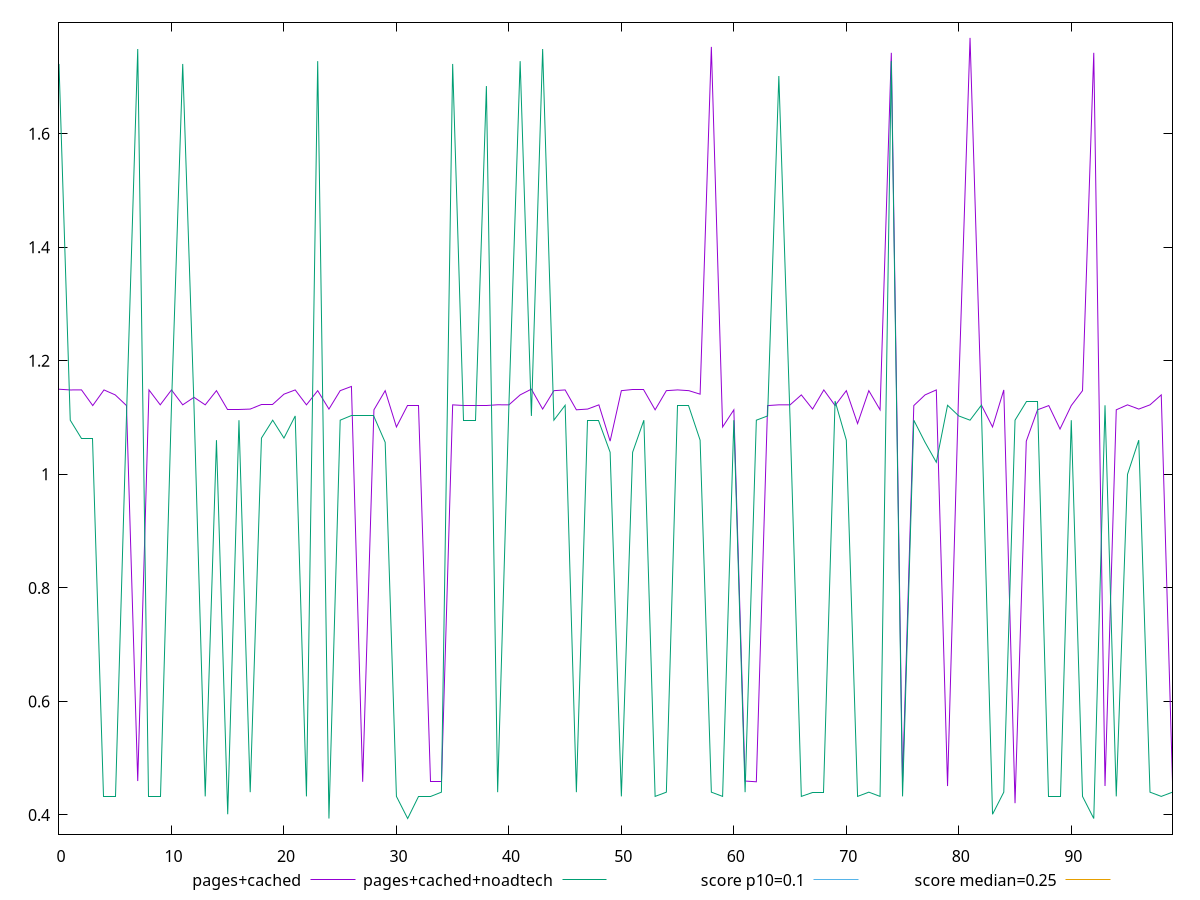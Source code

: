 reset

$pagesCached <<EOF
0 1.15004453086853
1 1.1487652339935301
2 1.1488850917816162
3 1.121230978012085
4 1.1487898769378662
5 1.1400473022460935
6 1.121230978012085
7 0.45963368797302245
8 1.1488264980316163
9 1.122510274887085
10 1.1487898769378662
11 1.122510274887085
12 1.135771993637085
13 1.122510274887085
14 1.1475105800628662
15 1.1137677001953123
16 1.1137677001953123
17 1.1150469970703123
18 1.122510274887085
19 1.1225102748870848
20 1.1413265991210935
21 1.1487898769378662
22 1.122510274887085
23 1.1475105800628662
24 1.1150469970703123
25 1.1475105800628662
26 1.1549373378753662
27 0.45831777000427243
28 1.1137677001953123
29 1.1475105800628662
30 1.083535665512085
31 1.1212309780120848
32 1.121230978012085
33 0.45831777000427243
34 0.45831777000427243
35 1.1225102748870852
36 1.1212309780120848
37 1.121230978012085
38 1.121230978012085
39 1.122622579574585
40 1.1225102748870848
41 1.1400473022460937
42 1.1502034511566162
43 1.1150469970703125
44 1.1475105800628662
45 1.1487898769378662
46 1.1137677001953123
47 1.1150836181640624
48 1.122510274887085
49 1.0585424804687498
50 1.1475105800628662
51 1.1487898769378662
52 1.1487898769378662
53 1.1137677001953123
54 1.1475105800628662
55 1.1488264980316163
56 1.1475105800628662
57 1.1413265991210937
58 1.7533236694335936
59 1.083535665512085
60 1.1137677001953123
61 0.45963368797302245
62 0.45831777000427243
63 1.121230978012085
64 1.122532247543335
65 1.1225102748870848
66 1.1400473022460937
67 1.1150469970703123
68 1.1488118495941162
69 1.121230978012085
70 1.1475105800628662
71 1.089509786605835
72 1.1475105800628662
73 1.1137677001953123
74 1.7428033447265623
75 0.45831777000427243
76 1.121230978012085
77 1.1400473022460937
78 1.1487898769378662
79 0.45085449218749996
80 1.1560970058441162
81 1.7690829467773437
82 1.1225468959808351
83 1.083535665512085
84 1.1487898769378662
85 0.4206224575042724
86 1.0585424804687498
87 1.1137677001953123
88 1.121230978012085
89 1.07989013671875
90 1.121230978012085
91 1.1475105800628662
92 1.742803344726562
93 0.45085449218749996
94 1.1137677001953123
95 1.122510274887085
96 1.1150469970703123
97 1.1225102748870848
98 1.1400473022460937
99 0.45831777000427243
EOF

$pagesCachedNoadtech <<EOF
0 1.7232354736328124
1 1.0954791259765624
2 1.063967794418335
3 1.063967794418335
4 0.43256591796875
5 0.43256591796875
6 1.102942403793335
7 1.7495150756835938
8 0.43256591796875
9 0.43256591796875
10 1.1217587280273438
11 1.7232354736328124
12 1.1217587280273438
13 0.43256591796875
14 1.060322265625
15 0.40105458641052244
16 1.0954791259765624
17 0.44002919578552246
18 1.063967794418335
19 1.0954791259765624
20 1.063967794418335
21 1.102942403793335
22 0.43256591796875
23 1.7281674194335936
24 0.39359130859374997
25 1.0954791259765624
26 1.102942403793335
27 1.102942403793335
28 1.102942403793335
29 1.0565045166015625
30 0.43256591796875
31 0.39359130859374997
32 0.43256591796875
33 0.43256591796875
34 0.44002919578552246
35 1.7232354736328124
36 1.0954791259765624
37 1.0954791259765624
38 1.6842608642578125
39 0.44002919578552246
40 1.1217587280273438
41 1.7281674194335936
42 1.102942403793335
43 1.7495150756835938
44 1.0954791259765624
45 1.1217587280273438
46 0.44002919578552246
47 1.0954791259765624
48 1.0954791259765624
49 1.038974609375
50 0.43256591796875
51 1.038974609375
52 1.0954791259765624
53 0.43256591796875
54 0.44002919578552246
55 1.1217587280273438
56 1.1217587280273438
57 1.060322265625
58 0.44002919578552246
59 0.43256591796875
60 1.0954791259765624
61 0.44002919578552246
62 1.0954791259765624
63 1.102942403793335
64 1.7018878173828125
65 1.0954791259765624
66 0.43256591796875
67 0.44002919578552246
68 0.44002919578552246
69 1.1292220058441163
70 1.060322265625
71 0.43256591796875
72 0.44002919578552246
73 0.43256591796875
74 1.7281674194335936
75 0.43256591796875
76 1.0954791259765624
77 1.0565045166015625
78 1.02134765625
79 1.1217587280273438
80 1.102942403793335
81 1.0954791259765624
82 1.1217587280273438
83 0.40105458641052244
84 0.44002919578552246
85 1.0954791259765624
86 1.1292220058441163
87 1.1292220058441163
88 0.43256591796875
89 0.43256591796875
90 1.0954791259765624
91 0.43256591796875
92 0.39359130859374997
93 1.1217587280273438
94 0.43256591796875
95 1
96 1.060322265625
97 0.44002919578552246
98 0.43256591796875
99 0.44002919578552246
EOF

set key outside below
set xrange [0:99]
set yrange [0.3660814758300781:1.7965927795410155]
set trange [0.3660814758300781:1.7965927795410155]
set terminal svg size 640, 520 enhanced background rgb 'white'
set output "report_00019_2021-02-10T18-14-37.922Z//cumulative-layout-shift/comparison/line/1_vs_2.svg"

plot $pagesCached title "pages+cached" with line, \
     $pagesCachedNoadtech title "pages+cached+noadtech" with line, \
     0.1 title "score p10=0.1", \
     0.25 title "score median=0.25"

reset
